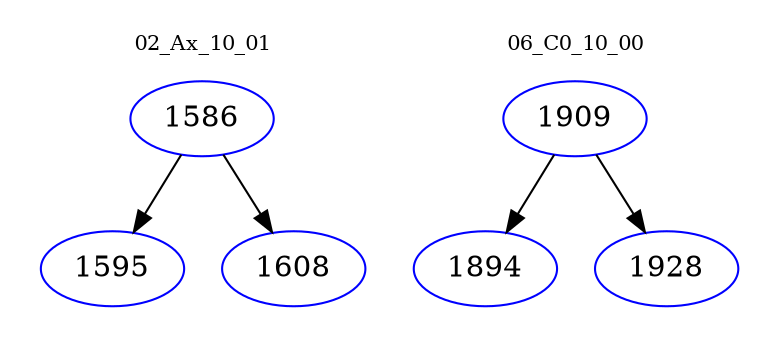 digraph{
subgraph cluster_0 {
color = white
label = "02_Ax_10_01";
fontsize=10;
T0_1586 [label="1586", color="blue"]
T0_1586 -> T0_1595 [color="black"]
T0_1595 [label="1595", color="blue"]
T0_1586 -> T0_1608 [color="black"]
T0_1608 [label="1608", color="blue"]
}
subgraph cluster_1 {
color = white
label = "06_C0_10_00";
fontsize=10;
T1_1909 [label="1909", color="blue"]
T1_1909 -> T1_1894 [color="black"]
T1_1894 [label="1894", color="blue"]
T1_1909 -> T1_1928 [color="black"]
T1_1928 [label="1928", color="blue"]
}
}
